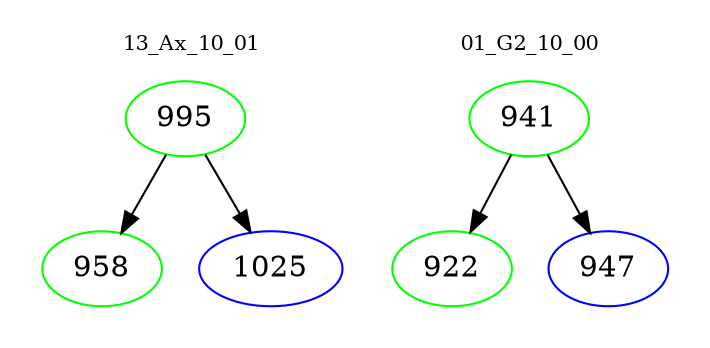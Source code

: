 digraph{
subgraph cluster_0 {
color = white
label = "13_Ax_10_01";
fontsize=10;
T0_995 [label="995", color="green"]
T0_995 -> T0_958 [color="black"]
T0_958 [label="958", color="green"]
T0_995 -> T0_1025 [color="black"]
T0_1025 [label="1025", color="blue"]
}
subgraph cluster_1 {
color = white
label = "01_G2_10_00";
fontsize=10;
T1_941 [label="941", color="green"]
T1_941 -> T1_922 [color="black"]
T1_922 [label="922", color="green"]
T1_941 -> T1_947 [color="black"]
T1_947 [label="947", color="blue"]
}
}
